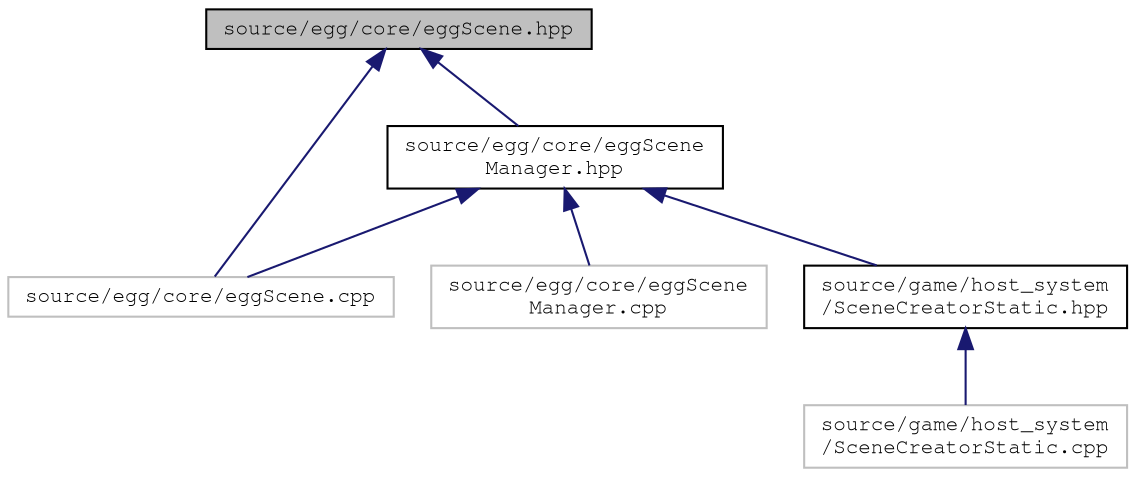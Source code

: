 digraph "source/egg/core/eggScene.hpp"
{
 // LATEX_PDF_SIZE
  edge [fontname="FreeMono",fontsize="10",labelfontname="FreeMono",labelfontsize="10"];
  node [fontname="FreeMono",fontsize="10",shape=record];
  Node1 [label="source/egg/core/eggScene.hpp",height=0.2,width=0.4,color="black", fillcolor="grey75", style="filled", fontcolor="black",tooltip="TODO."];
  Node1 -> Node2 [dir="back",color="midnightblue",fontsize="10",style="solid",fontname="FreeMono"];
  Node2 [label="source/egg/core/eggScene.cpp",height=0.2,width=0.4,color="grey75", fillcolor="white", style="filled",tooltip=" "];
  Node1 -> Node3 [dir="back",color="midnightblue",fontsize="10",style="solid",fontname="FreeMono"];
  Node3 [label="source/egg/core/eggScene\lManager.hpp",height=0.2,width=0.4,color="black", fillcolor="white", style="filled",URL="$egg_scene_manager_8hpp_source.html",tooltip=" "];
  Node3 -> Node2 [dir="back",color="midnightblue",fontsize="10",style="solid",fontname="FreeMono"];
  Node3 -> Node4 [dir="back",color="midnightblue",fontsize="10",style="solid",fontname="FreeMono"];
  Node4 [label="source/egg/core/eggScene\lManager.cpp",height=0.2,width=0.4,color="grey75", fillcolor="white", style="filled",tooltip=" "];
  Node3 -> Node5 [dir="back",color="midnightblue",fontsize="10",style="solid",fontname="FreeMono"];
  Node5 [label="source/game/host_system\l/SceneCreatorStatic.hpp",height=0.2,width=0.4,color="black", fillcolor="white", style="filled",URL="$_scene_creator_static_8hpp.html",tooltip="Static scene creator starts the boostrap scene."];
  Node5 -> Node6 [dir="back",color="midnightblue",fontsize="10",style="solid",fontname="FreeMono"];
  Node6 [label="source/game/host_system\l/SceneCreatorStatic.cpp",height=0.2,width=0.4,color="grey75", fillcolor="white", style="filled",tooltip=" "];
}
